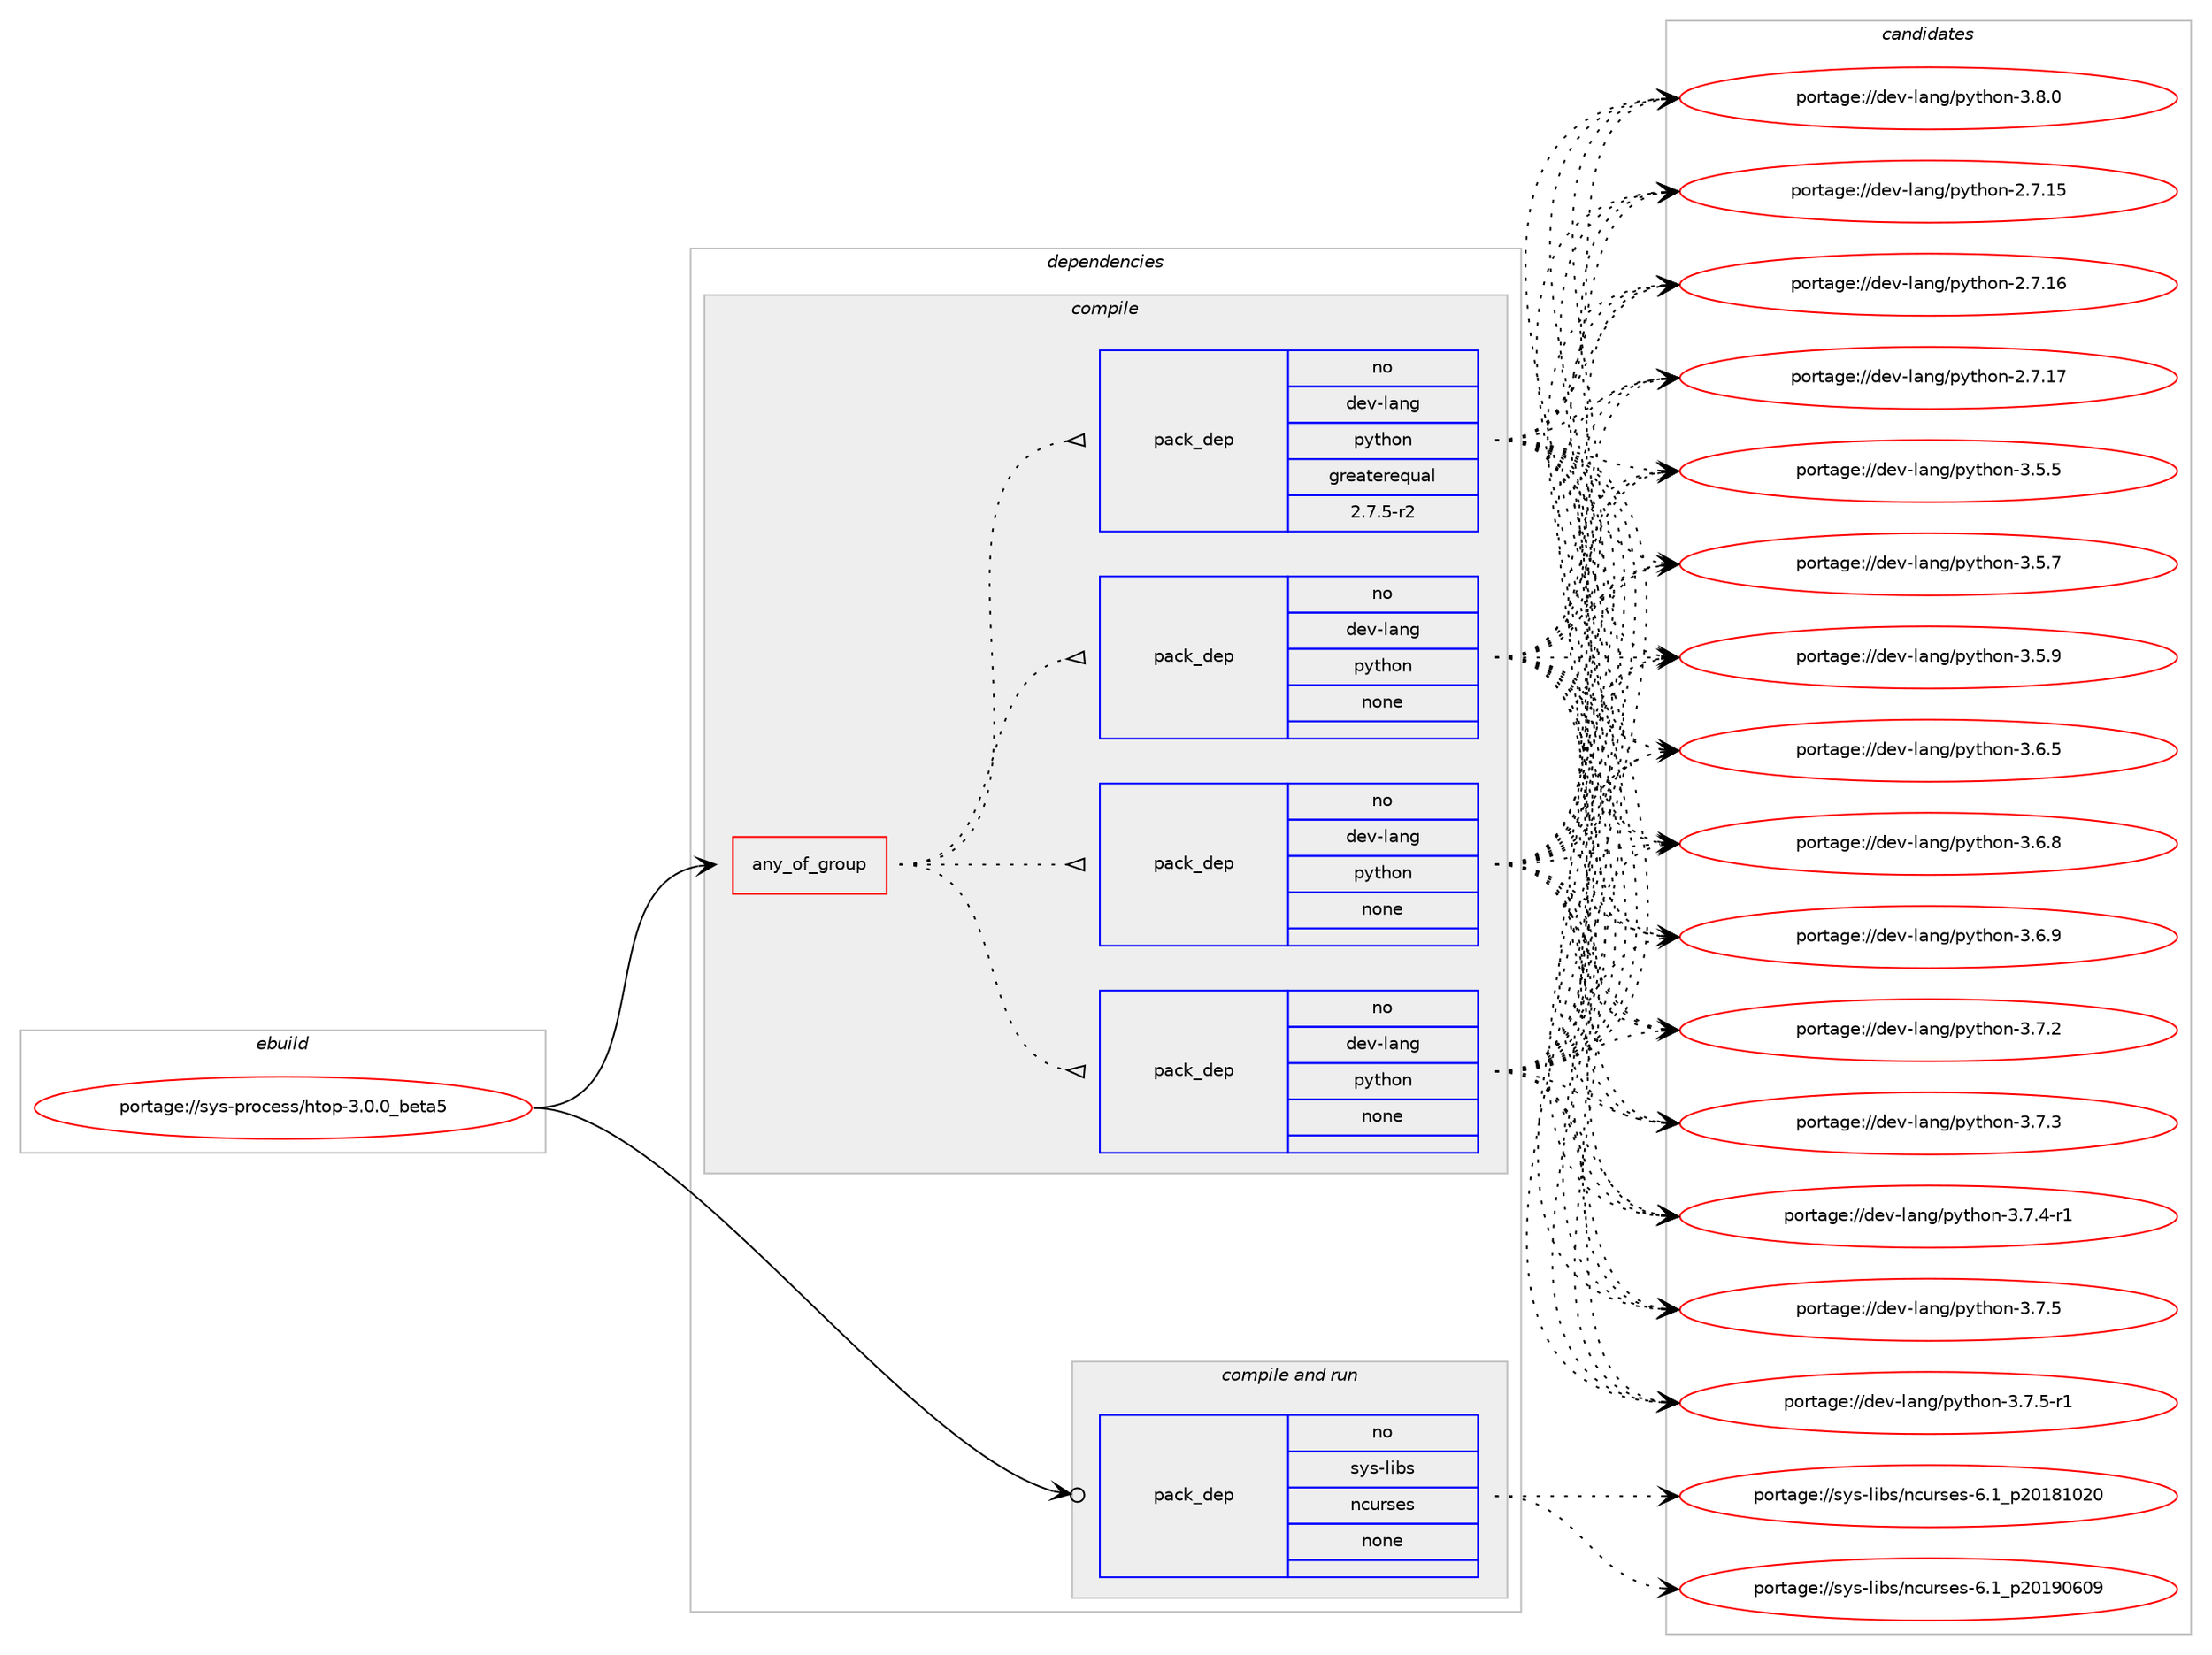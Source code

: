 digraph prolog {

# *************
# Graph options
# *************

newrank=true;
concentrate=true;
compound=true;
graph [rankdir=LR,fontname=Helvetica,fontsize=10,ranksep=1.5];#, ranksep=2.5, nodesep=0.2];
edge  [arrowhead=vee];
node  [fontname=Helvetica,fontsize=10];

# **********
# The ebuild
# **********

subgraph cluster_leftcol {
color=gray;
rank=same;
label=<<i>ebuild</i>>;
id [label="portage://sys-process/htop-3.0.0_beta5", color=red, width=4, href="../sys-process/htop-3.0.0_beta5.svg"];
}

# ****************
# The dependencies
# ****************

subgraph cluster_midcol {
color=gray;
label=<<i>dependencies</i>>;
subgraph cluster_compile {
fillcolor="#eeeeee";
style=filled;
label=<<i>compile</i>>;
subgraph any7066 {
dependency433387 [label=<<TABLE BORDER="0" CELLBORDER="1" CELLSPACING="0" CELLPADDING="4"><TR><TD CELLPADDING="10">any_of_group</TD></TR></TABLE>>, shape=none, color=red];subgraph pack321171 {
dependency433388 [label=<<TABLE BORDER="0" CELLBORDER="1" CELLSPACING="0" CELLPADDING="4" WIDTH="220"><TR><TD ROWSPAN="6" CELLPADDING="30">pack_dep</TD></TR><TR><TD WIDTH="110">no</TD></TR><TR><TD>dev-lang</TD></TR><TR><TD>python</TD></TR><TR><TD>none</TD></TR><TR><TD></TD></TR></TABLE>>, shape=none, color=blue];
}
dependency433387:e -> dependency433388:w [weight=20,style="dotted",arrowhead="oinv"];
subgraph pack321172 {
dependency433389 [label=<<TABLE BORDER="0" CELLBORDER="1" CELLSPACING="0" CELLPADDING="4" WIDTH="220"><TR><TD ROWSPAN="6" CELLPADDING="30">pack_dep</TD></TR><TR><TD WIDTH="110">no</TD></TR><TR><TD>dev-lang</TD></TR><TR><TD>python</TD></TR><TR><TD>none</TD></TR><TR><TD></TD></TR></TABLE>>, shape=none, color=blue];
}
dependency433387:e -> dependency433389:w [weight=20,style="dotted",arrowhead="oinv"];
subgraph pack321173 {
dependency433390 [label=<<TABLE BORDER="0" CELLBORDER="1" CELLSPACING="0" CELLPADDING="4" WIDTH="220"><TR><TD ROWSPAN="6" CELLPADDING="30">pack_dep</TD></TR><TR><TD WIDTH="110">no</TD></TR><TR><TD>dev-lang</TD></TR><TR><TD>python</TD></TR><TR><TD>none</TD></TR><TR><TD></TD></TR></TABLE>>, shape=none, color=blue];
}
dependency433387:e -> dependency433390:w [weight=20,style="dotted",arrowhead="oinv"];
subgraph pack321174 {
dependency433391 [label=<<TABLE BORDER="0" CELLBORDER="1" CELLSPACING="0" CELLPADDING="4" WIDTH="220"><TR><TD ROWSPAN="6" CELLPADDING="30">pack_dep</TD></TR><TR><TD WIDTH="110">no</TD></TR><TR><TD>dev-lang</TD></TR><TR><TD>python</TD></TR><TR><TD>greaterequal</TD></TR><TR><TD>2.7.5-r2</TD></TR></TABLE>>, shape=none, color=blue];
}
dependency433387:e -> dependency433391:w [weight=20,style="dotted",arrowhead="oinv"];
}
id:e -> dependency433387:w [weight=20,style="solid",arrowhead="vee"];
}
subgraph cluster_compileandrun {
fillcolor="#eeeeee";
style=filled;
label=<<i>compile and run</i>>;
subgraph pack321175 {
dependency433392 [label=<<TABLE BORDER="0" CELLBORDER="1" CELLSPACING="0" CELLPADDING="4" WIDTH="220"><TR><TD ROWSPAN="6" CELLPADDING="30">pack_dep</TD></TR><TR><TD WIDTH="110">no</TD></TR><TR><TD>sys-libs</TD></TR><TR><TD>ncurses</TD></TR><TR><TD>none</TD></TR><TR><TD></TD></TR></TABLE>>, shape=none, color=blue];
}
id:e -> dependency433392:w [weight=20,style="solid",arrowhead="odotvee"];
}
subgraph cluster_run {
fillcolor="#eeeeee";
style=filled;
label=<<i>run</i>>;
}
}

# **************
# The candidates
# **************

subgraph cluster_choices {
rank=same;
color=gray;
label=<<i>candidates</i>>;

subgraph choice321171 {
color=black;
nodesep=1;
choiceportage10010111845108971101034711212111610411111045504655464953 [label="portage://dev-lang/python-2.7.15", color=red, width=4,href="../dev-lang/python-2.7.15.svg"];
choiceportage10010111845108971101034711212111610411111045504655464954 [label="portage://dev-lang/python-2.7.16", color=red, width=4,href="../dev-lang/python-2.7.16.svg"];
choiceportage10010111845108971101034711212111610411111045504655464955 [label="portage://dev-lang/python-2.7.17", color=red, width=4,href="../dev-lang/python-2.7.17.svg"];
choiceportage100101118451089711010347112121116104111110455146534653 [label="portage://dev-lang/python-3.5.5", color=red, width=4,href="../dev-lang/python-3.5.5.svg"];
choiceportage100101118451089711010347112121116104111110455146534655 [label="portage://dev-lang/python-3.5.7", color=red, width=4,href="../dev-lang/python-3.5.7.svg"];
choiceportage100101118451089711010347112121116104111110455146534657 [label="portage://dev-lang/python-3.5.9", color=red, width=4,href="../dev-lang/python-3.5.9.svg"];
choiceportage100101118451089711010347112121116104111110455146544653 [label="portage://dev-lang/python-3.6.5", color=red, width=4,href="../dev-lang/python-3.6.5.svg"];
choiceportage100101118451089711010347112121116104111110455146544656 [label="portage://dev-lang/python-3.6.8", color=red, width=4,href="../dev-lang/python-3.6.8.svg"];
choiceportage100101118451089711010347112121116104111110455146544657 [label="portage://dev-lang/python-3.6.9", color=red, width=4,href="../dev-lang/python-3.6.9.svg"];
choiceportage100101118451089711010347112121116104111110455146554650 [label="portage://dev-lang/python-3.7.2", color=red, width=4,href="../dev-lang/python-3.7.2.svg"];
choiceportage100101118451089711010347112121116104111110455146554651 [label="portage://dev-lang/python-3.7.3", color=red, width=4,href="../dev-lang/python-3.7.3.svg"];
choiceportage1001011184510897110103471121211161041111104551465546524511449 [label="portage://dev-lang/python-3.7.4-r1", color=red, width=4,href="../dev-lang/python-3.7.4-r1.svg"];
choiceportage100101118451089711010347112121116104111110455146554653 [label="portage://dev-lang/python-3.7.5", color=red, width=4,href="../dev-lang/python-3.7.5.svg"];
choiceportage1001011184510897110103471121211161041111104551465546534511449 [label="portage://dev-lang/python-3.7.5-r1", color=red, width=4,href="../dev-lang/python-3.7.5-r1.svg"];
choiceportage100101118451089711010347112121116104111110455146564648 [label="portage://dev-lang/python-3.8.0", color=red, width=4,href="../dev-lang/python-3.8.0.svg"];
dependency433388:e -> choiceportage10010111845108971101034711212111610411111045504655464953:w [style=dotted,weight="100"];
dependency433388:e -> choiceportage10010111845108971101034711212111610411111045504655464954:w [style=dotted,weight="100"];
dependency433388:e -> choiceportage10010111845108971101034711212111610411111045504655464955:w [style=dotted,weight="100"];
dependency433388:e -> choiceportage100101118451089711010347112121116104111110455146534653:w [style=dotted,weight="100"];
dependency433388:e -> choiceportage100101118451089711010347112121116104111110455146534655:w [style=dotted,weight="100"];
dependency433388:e -> choiceportage100101118451089711010347112121116104111110455146534657:w [style=dotted,weight="100"];
dependency433388:e -> choiceportage100101118451089711010347112121116104111110455146544653:w [style=dotted,weight="100"];
dependency433388:e -> choiceportage100101118451089711010347112121116104111110455146544656:w [style=dotted,weight="100"];
dependency433388:e -> choiceportage100101118451089711010347112121116104111110455146544657:w [style=dotted,weight="100"];
dependency433388:e -> choiceportage100101118451089711010347112121116104111110455146554650:w [style=dotted,weight="100"];
dependency433388:e -> choiceportage100101118451089711010347112121116104111110455146554651:w [style=dotted,weight="100"];
dependency433388:e -> choiceportage1001011184510897110103471121211161041111104551465546524511449:w [style=dotted,weight="100"];
dependency433388:e -> choiceportage100101118451089711010347112121116104111110455146554653:w [style=dotted,weight="100"];
dependency433388:e -> choiceportage1001011184510897110103471121211161041111104551465546534511449:w [style=dotted,weight="100"];
dependency433388:e -> choiceportage100101118451089711010347112121116104111110455146564648:w [style=dotted,weight="100"];
}
subgraph choice321172 {
color=black;
nodesep=1;
choiceportage10010111845108971101034711212111610411111045504655464953 [label="portage://dev-lang/python-2.7.15", color=red, width=4,href="../dev-lang/python-2.7.15.svg"];
choiceportage10010111845108971101034711212111610411111045504655464954 [label="portage://dev-lang/python-2.7.16", color=red, width=4,href="../dev-lang/python-2.7.16.svg"];
choiceportage10010111845108971101034711212111610411111045504655464955 [label="portage://dev-lang/python-2.7.17", color=red, width=4,href="../dev-lang/python-2.7.17.svg"];
choiceportage100101118451089711010347112121116104111110455146534653 [label="portage://dev-lang/python-3.5.5", color=red, width=4,href="../dev-lang/python-3.5.5.svg"];
choiceportage100101118451089711010347112121116104111110455146534655 [label="portage://dev-lang/python-3.5.7", color=red, width=4,href="../dev-lang/python-3.5.7.svg"];
choiceportage100101118451089711010347112121116104111110455146534657 [label="portage://dev-lang/python-3.5.9", color=red, width=4,href="../dev-lang/python-3.5.9.svg"];
choiceportage100101118451089711010347112121116104111110455146544653 [label="portage://dev-lang/python-3.6.5", color=red, width=4,href="../dev-lang/python-3.6.5.svg"];
choiceportage100101118451089711010347112121116104111110455146544656 [label="portage://dev-lang/python-3.6.8", color=red, width=4,href="../dev-lang/python-3.6.8.svg"];
choiceportage100101118451089711010347112121116104111110455146544657 [label="portage://dev-lang/python-3.6.9", color=red, width=4,href="../dev-lang/python-3.6.9.svg"];
choiceportage100101118451089711010347112121116104111110455146554650 [label="portage://dev-lang/python-3.7.2", color=red, width=4,href="../dev-lang/python-3.7.2.svg"];
choiceportage100101118451089711010347112121116104111110455146554651 [label="portage://dev-lang/python-3.7.3", color=red, width=4,href="../dev-lang/python-3.7.3.svg"];
choiceportage1001011184510897110103471121211161041111104551465546524511449 [label="portage://dev-lang/python-3.7.4-r1", color=red, width=4,href="../dev-lang/python-3.7.4-r1.svg"];
choiceportage100101118451089711010347112121116104111110455146554653 [label="portage://dev-lang/python-3.7.5", color=red, width=4,href="../dev-lang/python-3.7.5.svg"];
choiceportage1001011184510897110103471121211161041111104551465546534511449 [label="portage://dev-lang/python-3.7.5-r1", color=red, width=4,href="../dev-lang/python-3.7.5-r1.svg"];
choiceportage100101118451089711010347112121116104111110455146564648 [label="portage://dev-lang/python-3.8.0", color=red, width=4,href="../dev-lang/python-3.8.0.svg"];
dependency433389:e -> choiceportage10010111845108971101034711212111610411111045504655464953:w [style=dotted,weight="100"];
dependency433389:e -> choiceportage10010111845108971101034711212111610411111045504655464954:w [style=dotted,weight="100"];
dependency433389:e -> choiceportage10010111845108971101034711212111610411111045504655464955:w [style=dotted,weight="100"];
dependency433389:e -> choiceportage100101118451089711010347112121116104111110455146534653:w [style=dotted,weight="100"];
dependency433389:e -> choiceportage100101118451089711010347112121116104111110455146534655:w [style=dotted,weight="100"];
dependency433389:e -> choiceportage100101118451089711010347112121116104111110455146534657:w [style=dotted,weight="100"];
dependency433389:e -> choiceportage100101118451089711010347112121116104111110455146544653:w [style=dotted,weight="100"];
dependency433389:e -> choiceportage100101118451089711010347112121116104111110455146544656:w [style=dotted,weight="100"];
dependency433389:e -> choiceportage100101118451089711010347112121116104111110455146544657:w [style=dotted,weight="100"];
dependency433389:e -> choiceportage100101118451089711010347112121116104111110455146554650:w [style=dotted,weight="100"];
dependency433389:e -> choiceportage100101118451089711010347112121116104111110455146554651:w [style=dotted,weight="100"];
dependency433389:e -> choiceportage1001011184510897110103471121211161041111104551465546524511449:w [style=dotted,weight="100"];
dependency433389:e -> choiceportage100101118451089711010347112121116104111110455146554653:w [style=dotted,weight="100"];
dependency433389:e -> choiceportage1001011184510897110103471121211161041111104551465546534511449:w [style=dotted,weight="100"];
dependency433389:e -> choiceportage100101118451089711010347112121116104111110455146564648:w [style=dotted,weight="100"];
}
subgraph choice321173 {
color=black;
nodesep=1;
choiceportage10010111845108971101034711212111610411111045504655464953 [label="portage://dev-lang/python-2.7.15", color=red, width=4,href="../dev-lang/python-2.7.15.svg"];
choiceportage10010111845108971101034711212111610411111045504655464954 [label="portage://dev-lang/python-2.7.16", color=red, width=4,href="../dev-lang/python-2.7.16.svg"];
choiceportage10010111845108971101034711212111610411111045504655464955 [label="portage://dev-lang/python-2.7.17", color=red, width=4,href="../dev-lang/python-2.7.17.svg"];
choiceportage100101118451089711010347112121116104111110455146534653 [label="portage://dev-lang/python-3.5.5", color=red, width=4,href="../dev-lang/python-3.5.5.svg"];
choiceportage100101118451089711010347112121116104111110455146534655 [label="portage://dev-lang/python-3.5.7", color=red, width=4,href="../dev-lang/python-3.5.7.svg"];
choiceportage100101118451089711010347112121116104111110455146534657 [label="portage://dev-lang/python-3.5.9", color=red, width=4,href="../dev-lang/python-3.5.9.svg"];
choiceportage100101118451089711010347112121116104111110455146544653 [label="portage://dev-lang/python-3.6.5", color=red, width=4,href="../dev-lang/python-3.6.5.svg"];
choiceportage100101118451089711010347112121116104111110455146544656 [label="portage://dev-lang/python-3.6.8", color=red, width=4,href="../dev-lang/python-3.6.8.svg"];
choiceportage100101118451089711010347112121116104111110455146544657 [label="portage://dev-lang/python-3.6.9", color=red, width=4,href="../dev-lang/python-3.6.9.svg"];
choiceportage100101118451089711010347112121116104111110455146554650 [label="portage://dev-lang/python-3.7.2", color=red, width=4,href="../dev-lang/python-3.7.2.svg"];
choiceportage100101118451089711010347112121116104111110455146554651 [label="portage://dev-lang/python-3.7.3", color=red, width=4,href="../dev-lang/python-3.7.3.svg"];
choiceportage1001011184510897110103471121211161041111104551465546524511449 [label="portage://dev-lang/python-3.7.4-r1", color=red, width=4,href="../dev-lang/python-3.7.4-r1.svg"];
choiceportage100101118451089711010347112121116104111110455146554653 [label="portage://dev-lang/python-3.7.5", color=red, width=4,href="../dev-lang/python-3.7.5.svg"];
choiceportage1001011184510897110103471121211161041111104551465546534511449 [label="portage://dev-lang/python-3.7.5-r1", color=red, width=4,href="../dev-lang/python-3.7.5-r1.svg"];
choiceportage100101118451089711010347112121116104111110455146564648 [label="portage://dev-lang/python-3.8.0", color=red, width=4,href="../dev-lang/python-3.8.0.svg"];
dependency433390:e -> choiceportage10010111845108971101034711212111610411111045504655464953:w [style=dotted,weight="100"];
dependency433390:e -> choiceportage10010111845108971101034711212111610411111045504655464954:w [style=dotted,weight="100"];
dependency433390:e -> choiceportage10010111845108971101034711212111610411111045504655464955:w [style=dotted,weight="100"];
dependency433390:e -> choiceportage100101118451089711010347112121116104111110455146534653:w [style=dotted,weight="100"];
dependency433390:e -> choiceportage100101118451089711010347112121116104111110455146534655:w [style=dotted,weight="100"];
dependency433390:e -> choiceportage100101118451089711010347112121116104111110455146534657:w [style=dotted,weight="100"];
dependency433390:e -> choiceportage100101118451089711010347112121116104111110455146544653:w [style=dotted,weight="100"];
dependency433390:e -> choiceportage100101118451089711010347112121116104111110455146544656:w [style=dotted,weight="100"];
dependency433390:e -> choiceportage100101118451089711010347112121116104111110455146544657:w [style=dotted,weight="100"];
dependency433390:e -> choiceportage100101118451089711010347112121116104111110455146554650:w [style=dotted,weight="100"];
dependency433390:e -> choiceportage100101118451089711010347112121116104111110455146554651:w [style=dotted,weight="100"];
dependency433390:e -> choiceportage1001011184510897110103471121211161041111104551465546524511449:w [style=dotted,weight="100"];
dependency433390:e -> choiceportage100101118451089711010347112121116104111110455146554653:w [style=dotted,weight="100"];
dependency433390:e -> choiceportage1001011184510897110103471121211161041111104551465546534511449:w [style=dotted,weight="100"];
dependency433390:e -> choiceportage100101118451089711010347112121116104111110455146564648:w [style=dotted,weight="100"];
}
subgraph choice321174 {
color=black;
nodesep=1;
choiceportage10010111845108971101034711212111610411111045504655464953 [label="portage://dev-lang/python-2.7.15", color=red, width=4,href="../dev-lang/python-2.7.15.svg"];
choiceportage10010111845108971101034711212111610411111045504655464954 [label="portage://dev-lang/python-2.7.16", color=red, width=4,href="../dev-lang/python-2.7.16.svg"];
choiceportage10010111845108971101034711212111610411111045504655464955 [label="portage://dev-lang/python-2.7.17", color=red, width=4,href="../dev-lang/python-2.7.17.svg"];
choiceportage100101118451089711010347112121116104111110455146534653 [label="portage://dev-lang/python-3.5.5", color=red, width=4,href="../dev-lang/python-3.5.5.svg"];
choiceportage100101118451089711010347112121116104111110455146534655 [label="portage://dev-lang/python-3.5.7", color=red, width=4,href="../dev-lang/python-3.5.7.svg"];
choiceportage100101118451089711010347112121116104111110455146534657 [label="portage://dev-lang/python-3.5.9", color=red, width=4,href="../dev-lang/python-3.5.9.svg"];
choiceportage100101118451089711010347112121116104111110455146544653 [label="portage://dev-lang/python-3.6.5", color=red, width=4,href="../dev-lang/python-3.6.5.svg"];
choiceportage100101118451089711010347112121116104111110455146544656 [label="portage://dev-lang/python-3.6.8", color=red, width=4,href="../dev-lang/python-3.6.8.svg"];
choiceportage100101118451089711010347112121116104111110455146544657 [label="portage://dev-lang/python-3.6.9", color=red, width=4,href="../dev-lang/python-3.6.9.svg"];
choiceportage100101118451089711010347112121116104111110455146554650 [label="portage://dev-lang/python-3.7.2", color=red, width=4,href="../dev-lang/python-3.7.2.svg"];
choiceportage100101118451089711010347112121116104111110455146554651 [label="portage://dev-lang/python-3.7.3", color=red, width=4,href="../dev-lang/python-3.7.3.svg"];
choiceportage1001011184510897110103471121211161041111104551465546524511449 [label="portage://dev-lang/python-3.7.4-r1", color=red, width=4,href="../dev-lang/python-3.7.4-r1.svg"];
choiceportage100101118451089711010347112121116104111110455146554653 [label="portage://dev-lang/python-3.7.5", color=red, width=4,href="../dev-lang/python-3.7.5.svg"];
choiceportage1001011184510897110103471121211161041111104551465546534511449 [label="portage://dev-lang/python-3.7.5-r1", color=red, width=4,href="../dev-lang/python-3.7.5-r1.svg"];
choiceportage100101118451089711010347112121116104111110455146564648 [label="portage://dev-lang/python-3.8.0", color=red, width=4,href="../dev-lang/python-3.8.0.svg"];
dependency433391:e -> choiceportage10010111845108971101034711212111610411111045504655464953:w [style=dotted,weight="100"];
dependency433391:e -> choiceportage10010111845108971101034711212111610411111045504655464954:w [style=dotted,weight="100"];
dependency433391:e -> choiceportage10010111845108971101034711212111610411111045504655464955:w [style=dotted,weight="100"];
dependency433391:e -> choiceportage100101118451089711010347112121116104111110455146534653:w [style=dotted,weight="100"];
dependency433391:e -> choiceportage100101118451089711010347112121116104111110455146534655:w [style=dotted,weight="100"];
dependency433391:e -> choiceportage100101118451089711010347112121116104111110455146534657:w [style=dotted,weight="100"];
dependency433391:e -> choiceportage100101118451089711010347112121116104111110455146544653:w [style=dotted,weight="100"];
dependency433391:e -> choiceportage100101118451089711010347112121116104111110455146544656:w [style=dotted,weight="100"];
dependency433391:e -> choiceportage100101118451089711010347112121116104111110455146544657:w [style=dotted,weight="100"];
dependency433391:e -> choiceportage100101118451089711010347112121116104111110455146554650:w [style=dotted,weight="100"];
dependency433391:e -> choiceportage100101118451089711010347112121116104111110455146554651:w [style=dotted,weight="100"];
dependency433391:e -> choiceportage1001011184510897110103471121211161041111104551465546524511449:w [style=dotted,weight="100"];
dependency433391:e -> choiceportage100101118451089711010347112121116104111110455146554653:w [style=dotted,weight="100"];
dependency433391:e -> choiceportage1001011184510897110103471121211161041111104551465546534511449:w [style=dotted,weight="100"];
dependency433391:e -> choiceportage100101118451089711010347112121116104111110455146564648:w [style=dotted,weight="100"];
}
subgraph choice321175 {
color=black;
nodesep=1;
choiceportage1151211154510810598115471109911711411510111545544649951125048495649485048 [label="portage://sys-libs/ncurses-6.1_p20181020", color=red, width=4,href="../sys-libs/ncurses-6.1_p20181020.svg"];
choiceportage1151211154510810598115471109911711411510111545544649951125048495748544857 [label="portage://sys-libs/ncurses-6.1_p20190609", color=red, width=4,href="../sys-libs/ncurses-6.1_p20190609.svg"];
dependency433392:e -> choiceportage1151211154510810598115471109911711411510111545544649951125048495649485048:w [style=dotted,weight="100"];
dependency433392:e -> choiceportage1151211154510810598115471109911711411510111545544649951125048495748544857:w [style=dotted,weight="100"];
}
}

}
